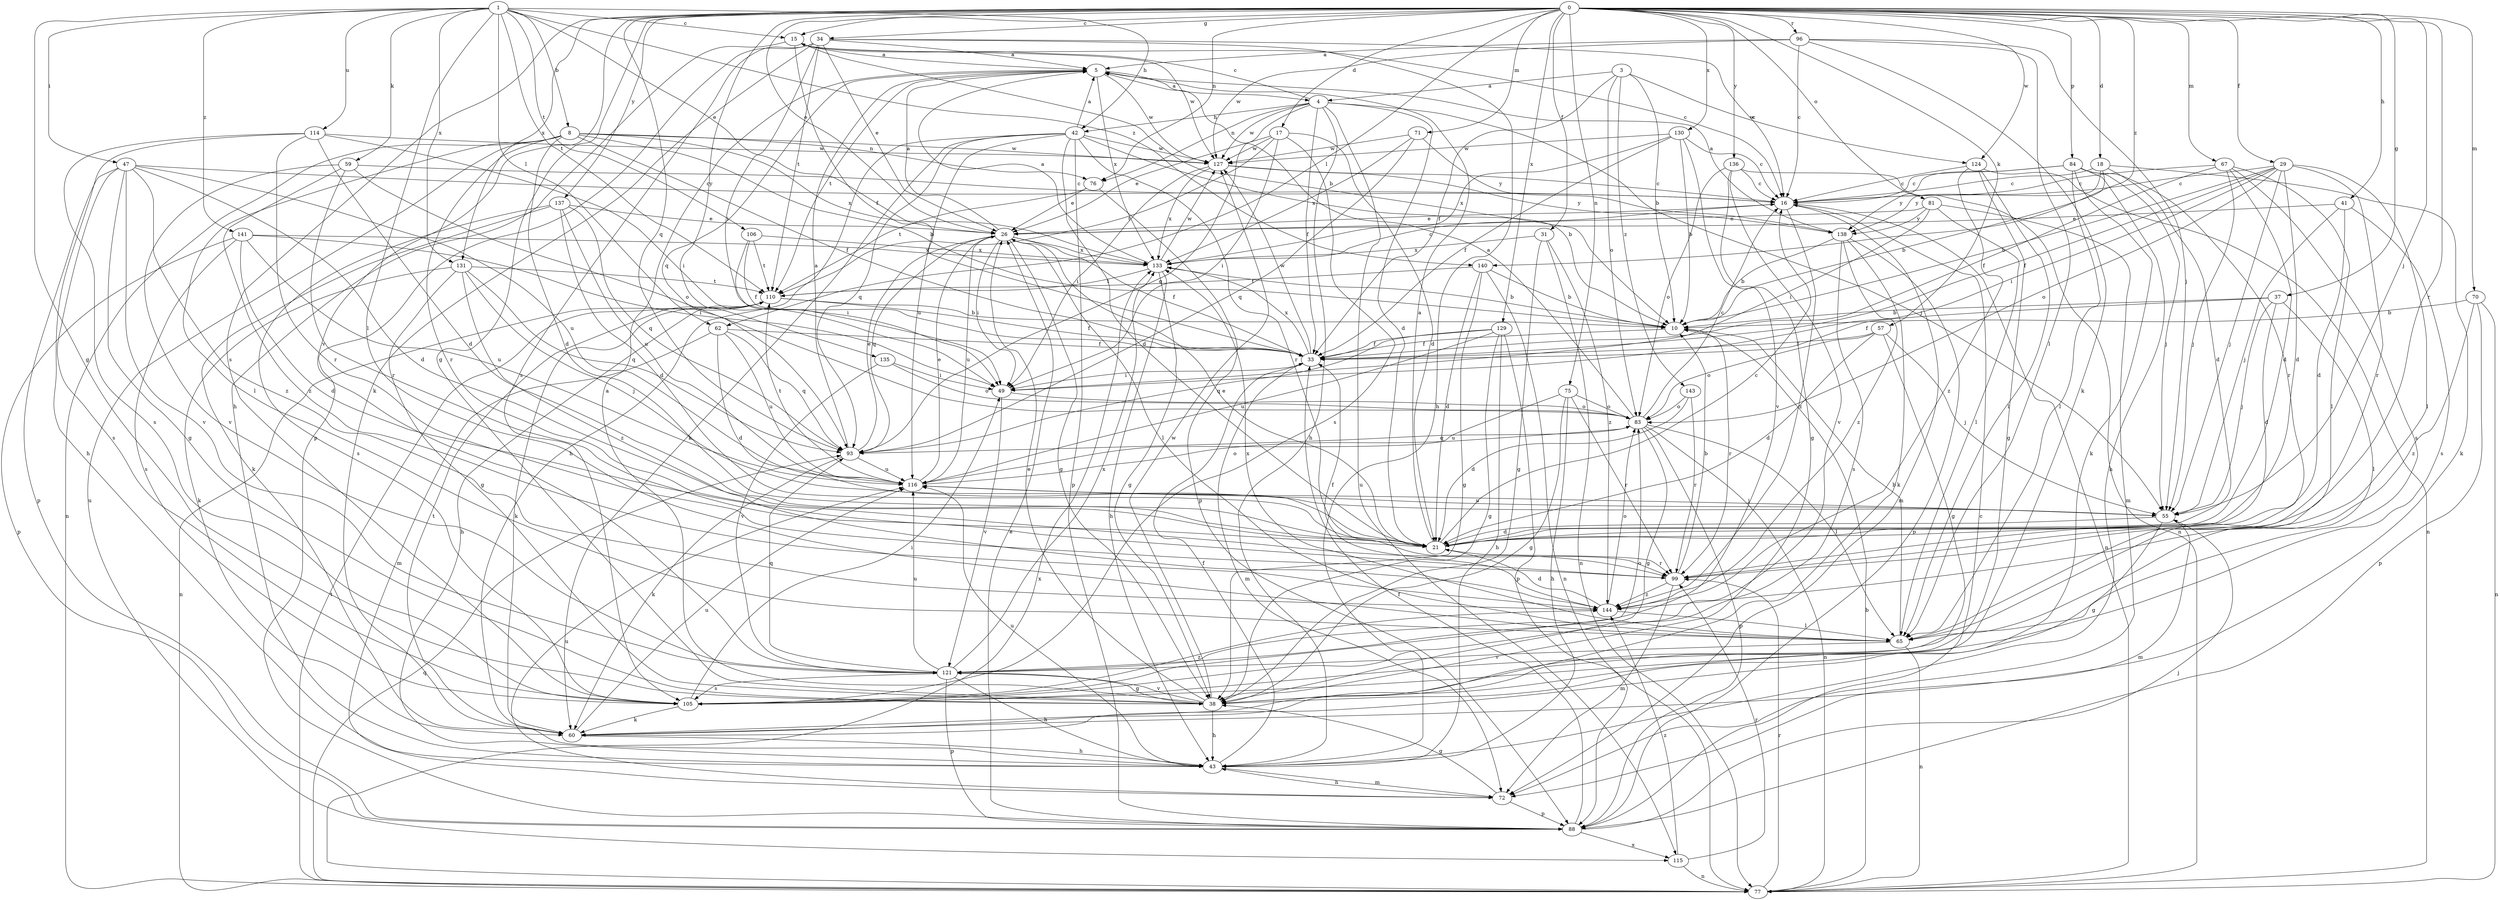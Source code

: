 strict digraph  {
0;
1;
3;
4;
5;
8;
10;
15;
16;
17;
18;
21;
26;
29;
31;
33;
34;
37;
38;
41;
42;
43;
47;
49;
55;
57;
59;
60;
62;
65;
67;
70;
71;
72;
75;
76;
77;
81;
83;
84;
88;
93;
96;
99;
105;
106;
110;
114;
115;
116;
121;
124;
127;
129;
130;
131;
133;
135;
136;
137;
138;
140;
141;
143;
144;
0 -> 15  [label=c];
0 -> 17  [label=d];
0 -> 18  [label=d];
0 -> 26  [label=e];
0 -> 29  [label=f];
0 -> 31  [label=f];
0 -> 34  [label=g];
0 -> 37  [label=g];
0 -> 38  [label=g];
0 -> 41  [label=h];
0 -> 55  [label=j];
0 -> 57  [label=k];
0 -> 62  [label=l];
0 -> 67  [label=m];
0 -> 70  [label=m];
0 -> 71  [label=m];
0 -> 75  [label=n];
0 -> 76  [label=n];
0 -> 81  [label=o];
0 -> 84  [label=p];
0 -> 93  [label=q];
0 -> 96  [label=r];
0 -> 99  [label=r];
0 -> 105  [label=s];
0 -> 121  [label=v];
0 -> 124  [label=w];
0 -> 129  [label=x];
0 -> 130  [label=x];
0 -> 131  [label=x];
0 -> 135  [label=y];
0 -> 136  [label=y];
0 -> 137  [label=y];
0 -> 140  [label=z];
1 -> 8  [label=b];
1 -> 15  [label=c];
1 -> 26  [label=e];
1 -> 38  [label=g];
1 -> 42  [label=h];
1 -> 47  [label=i];
1 -> 59  [label=k];
1 -> 62  [label=l];
1 -> 65  [label=l];
1 -> 106  [label=t];
1 -> 110  [label=t];
1 -> 114  [label=u];
1 -> 131  [label=x];
1 -> 140  [label=z];
1 -> 141  [label=z];
3 -> 4  [label=a];
3 -> 10  [label=b];
3 -> 33  [label=f];
3 -> 83  [label=o];
3 -> 124  [label=w];
3 -> 143  [label=z];
4 -> 15  [label=c];
4 -> 21  [label=d];
4 -> 33  [label=f];
4 -> 42  [label=h];
4 -> 43  [label=h];
4 -> 55  [label=j];
4 -> 76  [label=n];
4 -> 93  [label=q];
4 -> 115  [label=u];
4 -> 127  [label=w];
5 -> 4  [label=a];
5 -> 93  [label=q];
5 -> 110  [label=t];
5 -> 127  [label=w];
5 -> 133  [label=x];
8 -> 10  [label=b];
8 -> 21  [label=d];
8 -> 33  [label=f];
8 -> 65  [label=l];
8 -> 76  [label=n];
8 -> 77  [label=n];
8 -> 99  [label=r];
8 -> 115  [label=u];
8 -> 127  [label=w];
8 -> 133  [label=x];
10 -> 33  [label=f];
10 -> 99  [label=r];
15 -> 5  [label=a];
15 -> 10  [label=b];
15 -> 16  [label=c];
15 -> 33  [label=f];
15 -> 43  [label=h];
15 -> 127  [label=w];
16 -> 26  [label=e];
16 -> 72  [label=m];
16 -> 77  [label=n];
16 -> 144  [label=z];
17 -> 21  [label=d];
17 -> 26  [label=e];
17 -> 49  [label=i];
17 -> 105  [label=s];
17 -> 110  [label=t];
17 -> 127  [label=w];
18 -> 10  [label=b];
18 -> 16  [label=c];
18 -> 21  [label=d];
18 -> 60  [label=k];
18 -> 138  [label=y];
21 -> 5  [label=a];
21 -> 16  [label=c];
21 -> 26  [label=e];
21 -> 99  [label=r];
26 -> 5  [label=a];
26 -> 33  [label=f];
26 -> 38  [label=g];
26 -> 49  [label=i];
26 -> 65  [label=l];
26 -> 93  [label=q];
26 -> 116  [label=u];
26 -> 133  [label=x];
29 -> 10  [label=b];
29 -> 16  [label=c];
29 -> 21  [label=d];
29 -> 33  [label=f];
29 -> 49  [label=i];
29 -> 55  [label=j];
29 -> 65  [label=l];
29 -> 83  [label=o];
29 -> 99  [label=r];
31 -> 38  [label=g];
31 -> 77  [label=n];
31 -> 133  [label=x];
31 -> 144  [label=z];
33 -> 49  [label=i];
33 -> 72  [label=m];
33 -> 127  [label=w];
33 -> 133  [label=x];
34 -> 5  [label=a];
34 -> 16  [label=c];
34 -> 26  [label=e];
34 -> 43  [label=h];
34 -> 49  [label=i];
34 -> 60  [label=k];
34 -> 88  [label=p];
34 -> 105  [label=s];
34 -> 110  [label=t];
37 -> 10  [label=b];
37 -> 21  [label=d];
37 -> 33  [label=f];
37 -> 55  [label=j];
37 -> 65  [label=l];
38 -> 5  [label=a];
38 -> 26  [label=e];
38 -> 43  [label=h];
38 -> 121  [label=v];
38 -> 127  [label=w];
41 -> 21  [label=d];
41 -> 26  [label=e];
41 -> 55  [label=j];
41 -> 105  [label=s];
42 -> 5  [label=a];
42 -> 10  [label=b];
42 -> 21  [label=d];
42 -> 43  [label=h];
42 -> 60  [label=k];
42 -> 88  [label=p];
42 -> 93  [label=q];
42 -> 99  [label=r];
42 -> 116  [label=u];
42 -> 127  [label=w];
43 -> 33  [label=f];
43 -> 72  [label=m];
43 -> 116  [label=u];
47 -> 16  [label=c];
47 -> 21  [label=d];
47 -> 38  [label=g];
47 -> 88  [label=p];
47 -> 105  [label=s];
47 -> 116  [label=u];
47 -> 121  [label=v];
47 -> 144  [label=z];
49 -> 83  [label=o];
49 -> 121  [label=v];
55 -> 21  [label=d];
55 -> 38  [label=g];
55 -> 72  [label=m];
55 -> 116  [label=u];
57 -> 21  [label=d];
57 -> 33  [label=f];
57 -> 38  [label=g];
57 -> 55  [label=j];
57 -> 83  [label=o];
59 -> 16  [label=c];
59 -> 83  [label=o];
59 -> 99  [label=r];
59 -> 121  [label=v];
59 -> 144  [label=z];
60 -> 43  [label=h];
60 -> 110  [label=t];
60 -> 116  [label=u];
62 -> 21  [label=d];
62 -> 33  [label=f];
62 -> 72  [label=m];
62 -> 93  [label=q];
62 -> 116  [label=u];
65 -> 10  [label=b];
65 -> 77  [label=n];
65 -> 121  [label=v];
65 -> 133  [label=x];
67 -> 16  [label=c];
67 -> 21  [label=d];
67 -> 33  [label=f];
67 -> 55  [label=j];
67 -> 65  [label=l];
67 -> 105  [label=s];
70 -> 10  [label=b];
70 -> 77  [label=n];
70 -> 88  [label=p];
70 -> 144  [label=z];
71 -> 93  [label=q];
71 -> 127  [label=w];
71 -> 133  [label=x];
71 -> 138  [label=y];
72 -> 38  [label=g];
72 -> 43  [label=h];
72 -> 88  [label=p];
72 -> 116  [label=u];
75 -> 38  [label=g];
75 -> 43  [label=h];
75 -> 83  [label=o];
75 -> 99  [label=r];
75 -> 116  [label=u];
76 -> 26  [label=e];
76 -> 88  [label=p];
76 -> 110  [label=t];
77 -> 10  [label=b];
77 -> 93  [label=q];
77 -> 99  [label=r];
77 -> 110  [label=t];
77 -> 133  [label=x];
81 -> 26  [label=e];
81 -> 49  [label=i];
81 -> 65  [label=l];
81 -> 72  [label=m];
81 -> 138  [label=y];
83 -> 5  [label=a];
83 -> 16  [label=c];
83 -> 38  [label=g];
83 -> 65  [label=l];
83 -> 77  [label=n];
83 -> 88  [label=p];
83 -> 93  [label=q];
84 -> 16  [label=c];
84 -> 43  [label=h];
84 -> 55  [label=j];
84 -> 60  [label=k];
84 -> 65  [label=l];
84 -> 99  [label=r];
84 -> 138  [label=y];
88 -> 16  [label=c];
88 -> 26  [label=e];
88 -> 33  [label=f];
88 -> 55  [label=j];
88 -> 115  [label=x];
93 -> 5  [label=a];
93 -> 26  [label=e];
93 -> 60  [label=k];
93 -> 116  [label=u];
96 -> 5  [label=a];
96 -> 16  [label=c];
96 -> 55  [label=j];
96 -> 60  [label=k];
96 -> 65  [label=l];
96 -> 127  [label=w];
99 -> 10  [label=b];
99 -> 72  [label=m];
99 -> 144  [label=z];
105 -> 49  [label=i];
105 -> 60  [label=k];
105 -> 83  [label=o];
105 -> 144  [label=z];
106 -> 33  [label=f];
106 -> 49  [label=i];
106 -> 110  [label=t];
106 -> 133  [label=x];
110 -> 10  [label=b];
110 -> 33  [label=f];
110 -> 43  [label=h];
110 -> 60  [label=k];
110 -> 77  [label=n];
114 -> 21  [label=d];
114 -> 43  [label=h];
114 -> 49  [label=i];
114 -> 99  [label=r];
114 -> 105  [label=s];
114 -> 127  [label=w];
115 -> 77  [label=n];
115 -> 99  [label=r];
115 -> 144  [label=z];
116 -> 26  [label=e];
116 -> 55  [label=j];
116 -> 83  [label=o];
116 -> 110  [label=t];
121 -> 38  [label=g];
121 -> 43  [label=h];
121 -> 88  [label=p];
121 -> 93  [label=q];
121 -> 105  [label=s];
121 -> 116  [label=u];
121 -> 133  [label=x];
124 -> 16  [label=c];
124 -> 38  [label=g];
124 -> 65  [label=l];
124 -> 77  [label=n];
124 -> 144  [label=z];
127 -> 16  [label=c];
127 -> 49  [label=i];
127 -> 133  [label=x];
127 -> 138  [label=y];
129 -> 33  [label=f];
129 -> 38  [label=g];
129 -> 43  [label=h];
129 -> 88  [label=p];
129 -> 93  [label=q];
129 -> 116  [label=u];
130 -> 10  [label=b];
130 -> 16  [label=c];
130 -> 33  [label=f];
130 -> 121  [label=v];
130 -> 127  [label=w];
130 -> 133  [label=x];
131 -> 38  [label=g];
131 -> 55  [label=j];
131 -> 60  [label=k];
131 -> 93  [label=q];
131 -> 110  [label=t];
131 -> 144  [label=z];
133 -> 5  [label=a];
133 -> 10  [label=b];
133 -> 16  [label=c];
133 -> 38  [label=g];
133 -> 43  [label=h];
133 -> 110  [label=t];
133 -> 127  [label=w];
135 -> 49  [label=i];
135 -> 83  [label=o];
135 -> 121  [label=v];
136 -> 16  [label=c];
136 -> 38  [label=g];
136 -> 77  [label=n];
136 -> 83  [label=o];
136 -> 121  [label=v];
137 -> 21  [label=d];
137 -> 26  [label=e];
137 -> 60  [label=k];
137 -> 93  [label=q];
137 -> 105  [label=s];
137 -> 116  [label=u];
138 -> 5  [label=a];
138 -> 10  [label=b];
138 -> 60  [label=k];
138 -> 88  [label=p];
138 -> 105  [label=s];
138 -> 144  [label=z];
140 -> 10  [label=b];
140 -> 21  [label=d];
140 -> 38  [label=g];
140 -> 77  [label=n];
140 -> 110  [label=t];
141 -> 21  [label=d];
141 -> 49  [label=i];
141 -> 88  [label=p];
141 -> 105  [label=s];
141 -> 116  [label=u];
141 -> 133  [label=x];
143 -> 21  [label=d];
143 -> 83  [label=o];
143 -> 99  [label=r];
144 -> 21  [label=d];
144 -> 33  [label=f];
144 -> 65  [label=l];
144 -> 83  [label=o];
}
